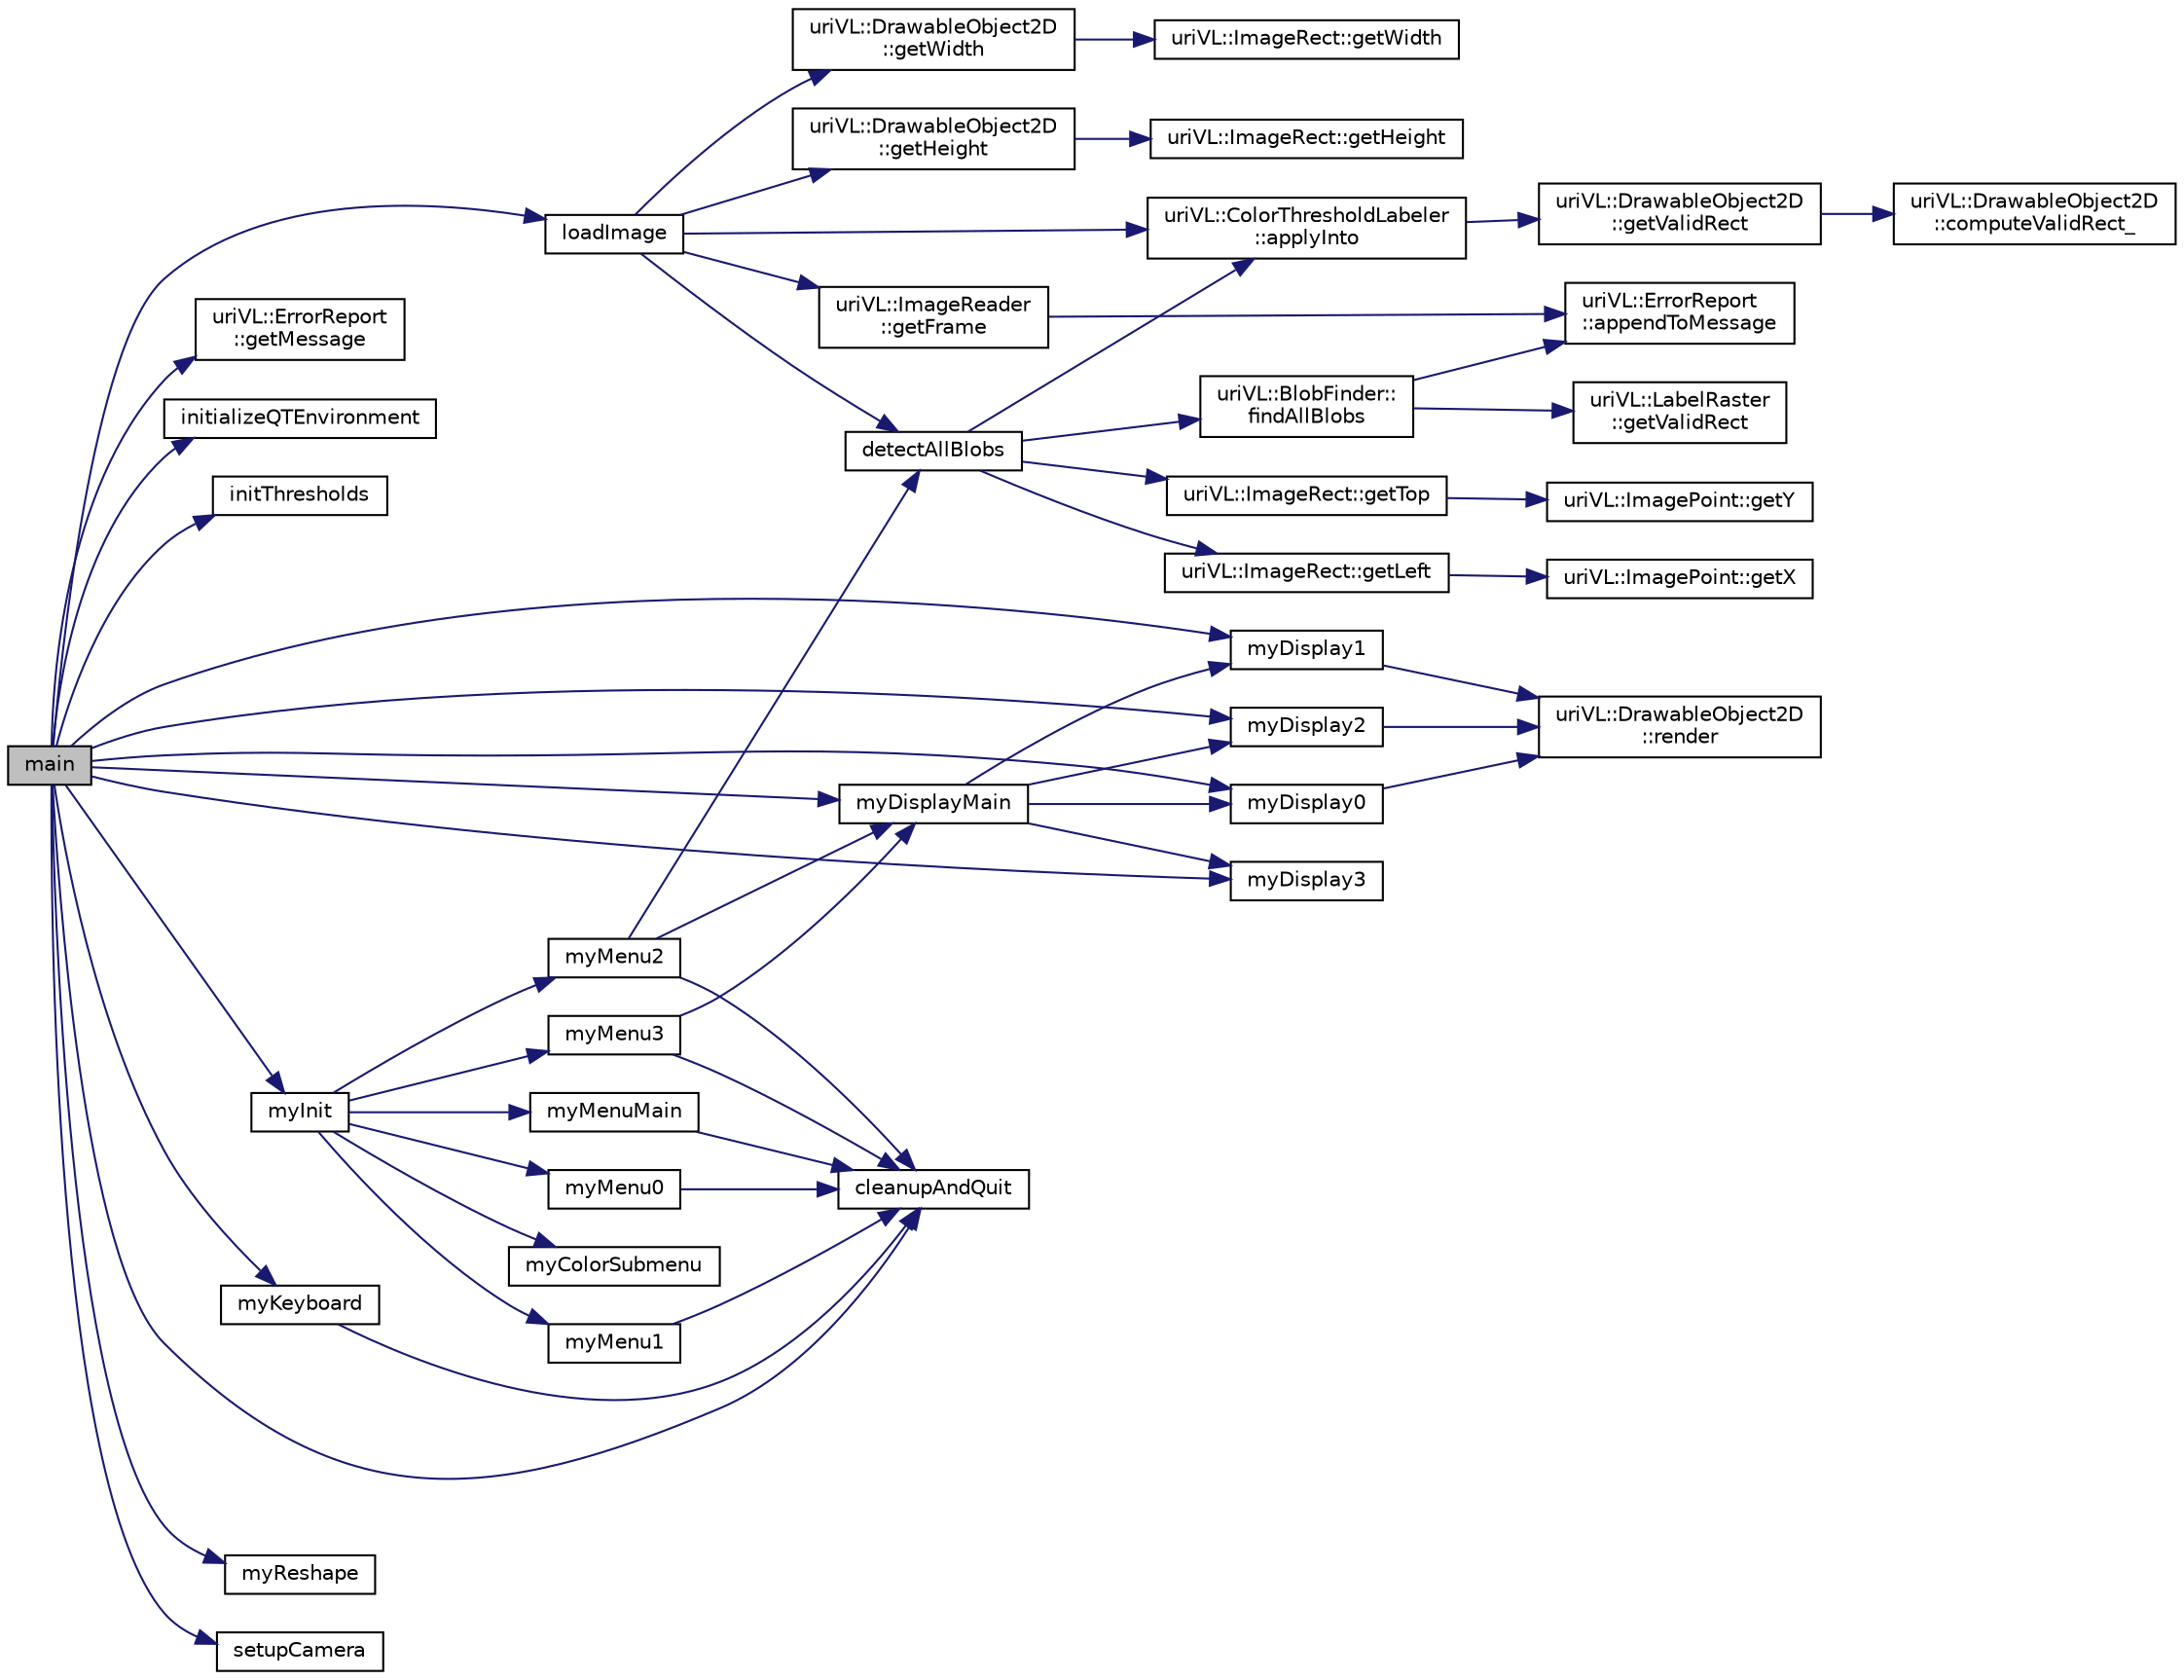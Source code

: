 digraph "main"
{
  edge [fontname="Helvetica",fontsize="10",labelfontname="Helvetica",labelfontsize="10"];
  node [fontname="Helvetica",fontsize="10",shape=record];
  rankdir="LR";
  Node1 [label="main",height=0.2,width=0.4,color="black", fillcolor="grey75", style="filled", fontcolor="black"];
  Node1 -> Node2 [color="midnightblue",fontsize="10",style="solid",fontname="Helvetica"];
  Node2 [label="cleanupAndQuit",height=0.2,width=0.4,color="black", fillcolor="white", style="filled",URL="$patternCreation__main_8cpp.html#ab5774c0c168c63ad4c75e9bf6f09e72b"];
  Node1 -> Node3 [color="midnightblue",fontsize="10",style="solid",fontname="Helvetica"];
  Node3 [label="uriVL::ErrorReport\l::getMessage",height=0.2,width=0.4,color="black", fillcolor="white", style="filled",URL="$classuriVL_1_1ErrorReport.html#ab0e9a629dc8d1342f8c6078e5d5b2a1d",tooltip="When you call this, you&#39;re responsible for delete[]&#39;ing the returned pointer. "];
  Node1 -> Node4 [color="midnightblue",fontsize="10",style="solid",fontname="Helvetica"];
  Node4 [label="initializeQTEnvironment",height=0.2,width=0.4,color="black", fillcolor="white", style="filled",URL="$patternCreation__main_8cpp.html#a0672b041b5eec1b80073dbb043e6b625"];
  Node1 -> Node5 [color="midnightblue",fontsize="10",style="solid",fontname="Helvetica"];
  Node5 [label="initThresholds",height=0.2,width=0.4,color="black", fillcolor="white", style="filled",URL="$patternCreation__main_8cpp.html#a0088adf459c1c2a354d6f6444a9a288c"];
  Node1 -> Node6 [color="midnightblue",fontsize="10",style="solid",fontname="Helvetica"];
  Node6 [label="loadImage",height=0.2,width=0.4,color="black", fillcolor="white", style="filled",URL="$patternCreation__main_8cpp.html#a47ccdad35ebd7a712af8ea20222e7a01"];
  Node6 -> Node7 [color="midnightblue",fontsize="10",style="solid",fontname="Helvetica"];
  Node7 [label="uriVL::ColorThresholdLabeler\l::applyInto",height=0.2,width=0.4,color="black", fillcolor="white", style="filled",URL="$classuriVL_1_1ColorThresholdLabeler.html#a5f65b75faba5f01be9d09363e248de8c",tooltip="Applies this operator to an image, returns the result as a LabelRaster. "];
  Node7 -> Node8 [color="midnightblue",fontsize="10",style="solid",fontname="Helvetica"];
  Node8 [label="uriVL::DrawableObject2D\l::getValidRect",height=0.2,width=0.4,color="black", fillcolor="white", style="filled",URL="$classuriVL_1_1DrawableObject2D.html#ad654c2c5da02b3b20298c3eef4153874",tooltip="Returns the object&#39;s valid data rectangle. "];
  Node8 -> Node9 [color="midnightblue",fontsize="10",style="solid",fontname="Helvetica"];
  Node9 [label="uriVL::DrawableObject2D\l::computeValidRect_",height=0.2,width=0.4,color="black", fillcolor="white", style="filled",URL="$classuriVL_1_1DrawableObject2D.html#a9eb135fd212d80a8fbc3caa7e242d9dd",tooltip="Calculates the object&#39;s valid box. "];
  Node6 -> Node10 [color="midnightblue",fontsize="10",style="solid",fontname="Helvetica"];
  Node10 [label="detectAllBlobs",height=0.2,width=0.4,color="black", fillcolor="white", style="filled",URL="$patternCreation__main_8cpp.html#a7e7d1972d7d427496999e3ea8f293e2c"];
  Node10 -> Node7 [color="midnightblue",fontsize="10",style="solid",fontname="Helvetica"];
  Node10 -> Node11 [color="midnightblue",fontsize="10",style="solid",fontname="Helvetica"];
  Node11 [label="uriVL::BlobFinder::\lfindAllBlobs",height=0.2,width=0.4,color="black", fillcolor="white", style="filled",URL="$classuriVL_1_1BlobFinder.html#a7404aa90e173beb8b83136ba46485db7",tooltip="Detect all the blobs in the input label raster from a list of target indices. "];
  Node11 -> Node12 [color="midnightblue",fontsize="10",style="solid",fontname="Helvetica"];
  Node12 [label="uriVL::LabelRaster\l::getValidRect",height=0.2,width=0.4,color="black", fillcolor="white", style="filled",URL="$classuriVL_1_1LabelRaster.html#af9c034eafd1e2c27e80a4143aa2f22d3",tooltip="Returns the label raster&#39;s valid data rectangle. "];
  Node11 -> Node13 [color="midnightblue",fontsize="10",style="solid",fontname="Helvetica"];
  Node13 [label="uriVL::ErrorReport\l::appendToMessage",height=0.2,width=0.4,color="black", fillcolor="white", style="filled",URL="$classuriVL_1_1ErrorReport.html#a65100d12091947d1df26c38f48058569",tooltip="Appends a string to the error message. "];
  Node10 -> Node14 [color="midnightblue",fontsize="10",style="solid",fontname="Helvetica"];
  Node14 [label="uriVL::ImageRect::getLeft",height=0.2,width=0.4,color="black", fillcolor="white", style="filled",URL="$classuriVL_1_1ImageRect.html#a38bd531df6bd6c4892bca1a690feda13",tooltip="Returns the minimum x coordinate of the rectangle. "];
  Node14 -> Node15 [color="midnightblue",fontsize="10",style="solid",fontname="Helvetica"];
  Node15 [label="uriVL::ImagePoint::getX",height=0.2,width=0.4,color="black", fillcolor="white", style="filled",URL="$classuriVL_1_1ImagePoint.html#a4845eb34e164c8dffd9b366cf61f3f5b",tooltip="Returns the point&#39;s x coordinate. "];
  Node10 -> Node16 [color="midnightblue",fontsize="10",style="solid",fontname="Helvetica"];
  Node16 [label="uriVL::ImageRect::getTop",height=0.2,width=0.4,color="black", fillcolor="white", style="filled",URL="$classuriVL_1_1ImageRect.html#a2715b0a7b291354fd839a95ece0e0aba",tooltip="Returns the minimum y coordinate of the rectangle. "];
  Node16 -> Node17 [color="midnightblue",fontsize="10",style="solid",fontname="Helvetica"];
  Node17 [label="uriVL::ImagePoint::getY",height=0.2,width=0.4,color="black", fillcolor="white", style="filled",URL="$classuriVL_1_1ImagePoint.html#a4edda1ad5b1f3b39db3ac200dfddf016",tooltip="Returns the point&#39;s y coordinate. "];
  Node6 -> Node18 [color="midnightblue",fontsize="10",style="solid",fontname="Helvetica"];
  Node18 [label="uriVL::ImageReader\l::getFrame",height=0.2,width=0.4,color="black", fillcolor="white", style="filled",URL="$classuriVL_1_1ImageReader.html#a1b063b6fc4451a0c59547f387085c0e1",tooltip="Get an image frame from the preselected source. "];
  Node18 -> Node13 [color="midnightblue",fontsize="10",style="solid",fontname="Helvetica"];
  Node6 -> Node19 [color="midnightblue",fontsize="10",style="solid",fontname="Helvetica"];
  Node19 [label="uriVL::DrawableObject2D\l::getHeight",height=0.2,width=0.4,color="black", fillcolor="white", style="filled",URL="$classuriVL_1_1DrawableObject2D.html#a0fa48af9667c5a4b53bd2a9bf0eea240",tooltip="Returns the number of rows for the image. "];
  Node19 -> Node20 [color="midnightblue",fontsize="10",style="solid",fontname="Helvetica"];
  Node20 [label="uriVL::ImageRect::getHeight",height=0.2,width=0.4,color="black", fillcolor="white", style="filled",URL="$classuriVL_1_1ImageRect.html#aa757d85ab5d5230bc0ca53f5960e14f3",tooltip="Returns the height of the rectangle. "];
  Node6 -> Node21 [color="midnightblue",fontsize="10",style="solid",fontname="Helvetica"];
  Node21 [label="uriVL::DrawableObject2D\l::getWidth",height=0.2,width=0.4,color="black", fillcolor="white", style="filled",URL="$classuriVL_1_1DrawableObject2D.html#a01127dbd10a99cdbb7596e48539068c9",tooltip="Returns the number of columns for the image. "];
  Node21 -> Node22 [color="midnightblue",fontsize="10",style="solid",fontname="Helvetica"];
  Node22 [label="uriVL::ImageRect::getWidth",height=0.2,width=0.4,color="black", fillcolor="white", style="filled",URL="$classuriVL_1_1ImageRect.html#a1081dc6f638b33ebf30d0a43d51289ef",tooltip="Returns the width of the rectangle. "];
  Node1 -> Node23 [color="midnightblue",fontsize="10",style="solid",fontname="Helvetica"];
  Node23 [label="myDisplay0",height=0.2,width=0.4,color="black", fillcolor="white", style="filled",URL="$patternCreation__main_8cpp.html#a203e370232115e0fd93fae4a255d9d7d"];
  Node23 -> Node24 [color="midnightblue",fontsize="10",style="solid",fontname="Helvetica"];
  Node24 [label="uriVL::DrawableObject2D\l::render",height=0.2,width=0.4,color="black", fillcolor="white", style="filled",URL="$classuriVL_1_1DrawableObject2D.html#ac8e503cfade891e7ac2a25467cb7d24a",tooltip="Renders the object at the default depth and (0, 0) location. "];
  Node1 -> Node25 [color="midnightblue",fontsize="10",style="solid",fontname="Helvetica"];
  Node25 [label="myDisplay1",height=0.2,width=0.4,color="black", fillcolor="white", style="filled",URL="$patternCreation__main_8cpp.html#a7af0867a250b60f1375c843341bc40b6"];
  Node25 -> Node24 [color="midnightblue",fontsize="10",style="solid",fontname="Helvetica"];
  Node1 -> Node26 [color="midnightblue",fontsize="10",style="solid",fontname="Helvetica"];
  Node26 [label="myDisplay2",height=0.2,width=0.4,color="black", fillcolor="white", style="filled",URL="$patternCreation__main_8cpp.html#a77634c375a18c94063bc5f225fdd2c6b"];
  Node26 -> Node24 [color="midnightblue",fontsize="10",style="solid",fontname="Helvetica"];
  Node1 -> Node27 [color="midnightblue",fontsize="10",style="solid",fontname="Helvetica"];
  Node27 [label="myDisplay3",height=0.2,width=0.4,color="black", fillcolor="white", style="filled",URL="$patternCreation__main_8cpp.html#aefcbd7b72ee22e422927277f895f0d06"];
  Node1 -> Node28 [color="midnightblue",fontsize="10",style="solid",fontname="Helvetica"];
  Node28 [label="myDisplayMain",height=0.2,width=0.4,color="black", fillcolor="white", style="filled",URL="$patternCreation__main_8cpp.html#af86ee6d7809b6842c4e285d141d718a7"];
  Node28 -> Node23 [color="midnightblue",fontsize="10",style="solid",fontname="Helvetica"];
  Node28 -> Node25 [color="midnightblue",fontsize="10",style="solid",fontname="Helvetica"];
  Node28 -> Node26 [color="midnightblue",fontsize="10",style="solid",fontname="Helvetica"];
  Node28 -> Node27 [color="midnightblue",fontsize="10",style="solid",fontname="Helvetica"];
  Node1 -> Node29 [color="midnightblue",fontsize="10",style="solid",fontname="Helvetica"];
  Node29 [label="myInit",height=0.2,width=0.4,color="black", fillcolor="white", style="filled",URL="$patternCreation__main_8cpp.html#a631696ca6a7d57f00a5331b0aeafcee2"];
  Node29 -> Node30 [color="midnightblue",fontsize="10",style="solid",fontname="Helvetica"];
  Node30 [label="myColorSubmenu",height=0.2,width=0.4,color="black", fillcolor="white", style="filled",URL="$patternCreation__main_8cpp.html#a33f0722893747f30dfcdb48716af6b62"];
  Node29 -> Node31 [color="midnightblue",fontsize="10",style="solid",fontname="Helvetica"];
  Node31 [label="myMenuMain",height=0.2,width=0.4,color="black", fillcolor="white", style="filled",URL="$patternCreation__main_8cpp.html#ad44c5d08dc2726f625bb6346f05c118d"];
  Node31 -> Node2 [color="midnightblue",fontsize="10",style="solid",fontname="Helvetica"];
  Node29 -> Node32 [color="midnightblue",fontsize="10",style="solid",fontname="Helvetica"];
  Node32 [label="myMenu0",height=0.2,width=0.4,color="black", fillcolor="white", style="filled",URL="$patternCreation__main_8cpp.html#aa3bd712996df6a5272a6392b8d54d6b2"];
  Node32 -> Node2 [color="midnightblue",fontsize="10",style="solid",fontname="Helvetica"];
  Node29 -> Node33 [color="midnightblue",fontsize="10",style="solid",fontname="Helvetica"];
  Node33 [label="myMenu1",height=0.2,width=0.4,color="black", fillcolor="white", style="filled",URL="$patternCreation__main_8cpp.html#ac20ee506cb0074ea48fdb732bdfdc012"];
  Node33 -> Node2 [color="midnightblue",fontsize="10",style="solid",fontname="Helvetica"];
  Node29 -> Node34 [color="midnightblue",fontsize="10",style="solid",fontname="Helvetica"];
  Node34 [label="myMenu2",height=0.2,width=0.4,color="black", fillcolor="white", style="filled",URL="$patternCreation__main_8cpp.html#aeeeb6984a32bf35a3f4c8c66dbd53572"];
  Node34 -> Node2 [color="midnightblue",fontsize="10",style="solid",fontname="Helvetica"];
  Node34 -> Node10 [color="midnightblue",fontsize="10",style="solid",fontname="Helvetica"];
  Node34 -> Node28 [color="midnightblue",fontsize="10",style="solid",fontname="Helvetica"];
  Node29 -> Node35 [color="midnightblue",fontsize="10",style="solid",fontname="Helvetica"];
  Node35 [label="myMenu3",height=0.2,width=0.4,color="black", fillcolor="white", style="filled",URL="$patternCreation__main_8cpp.html#a24ca97927325e08b8def2e0f672c6cb8"];
  Node35 -> Node2 [color="midnightblue",fontsize="10",style="solid",fontname="Helvetica"];
  Node35 -> Node28 [color="midnightblue",fontsize="10",style="solid",fontname="Helvetica"];
  Node1 -> Node36 [color="midnightblue",fontsize="10",style="solid",fontname="Helvetica"];
  Node36 [label="myKeyboard",height=0.2,width=0.4,color="black", fillcolor="white", style="filled",URL="$patternCreation__main_8cpp.html#a2380242ef771b5a0d59cce4a680dc9df"];
  Node36 -> Node2 [color="midnightblue",fontsize="10",style="solid",fontname="Helvetica"];
  Node1 -> Node37 [color="midnightblue",fontsize="10",style="solid",fontname="Helvetica"];
  Node37 [label="myReshape",height=0.2,width=0.4,color="black", fillcolor="white", style="filled",URL="$patternCreation__main_8cpp.html#ae659bda7aa3ae9f52f7fed05f3c900fb"];
  Node1 -> Node38 [color="midnightblue",fontsize="10",style="solid",fontname="Helvetica"];
  Node38 [label="setupCamera",height=0.2,width=0.4,color="black", fillcolor="white", style="filled",URL="$patternCreation__main_8cpp.html#a7e2fded224cb360a372043955fe84a59"];
}
